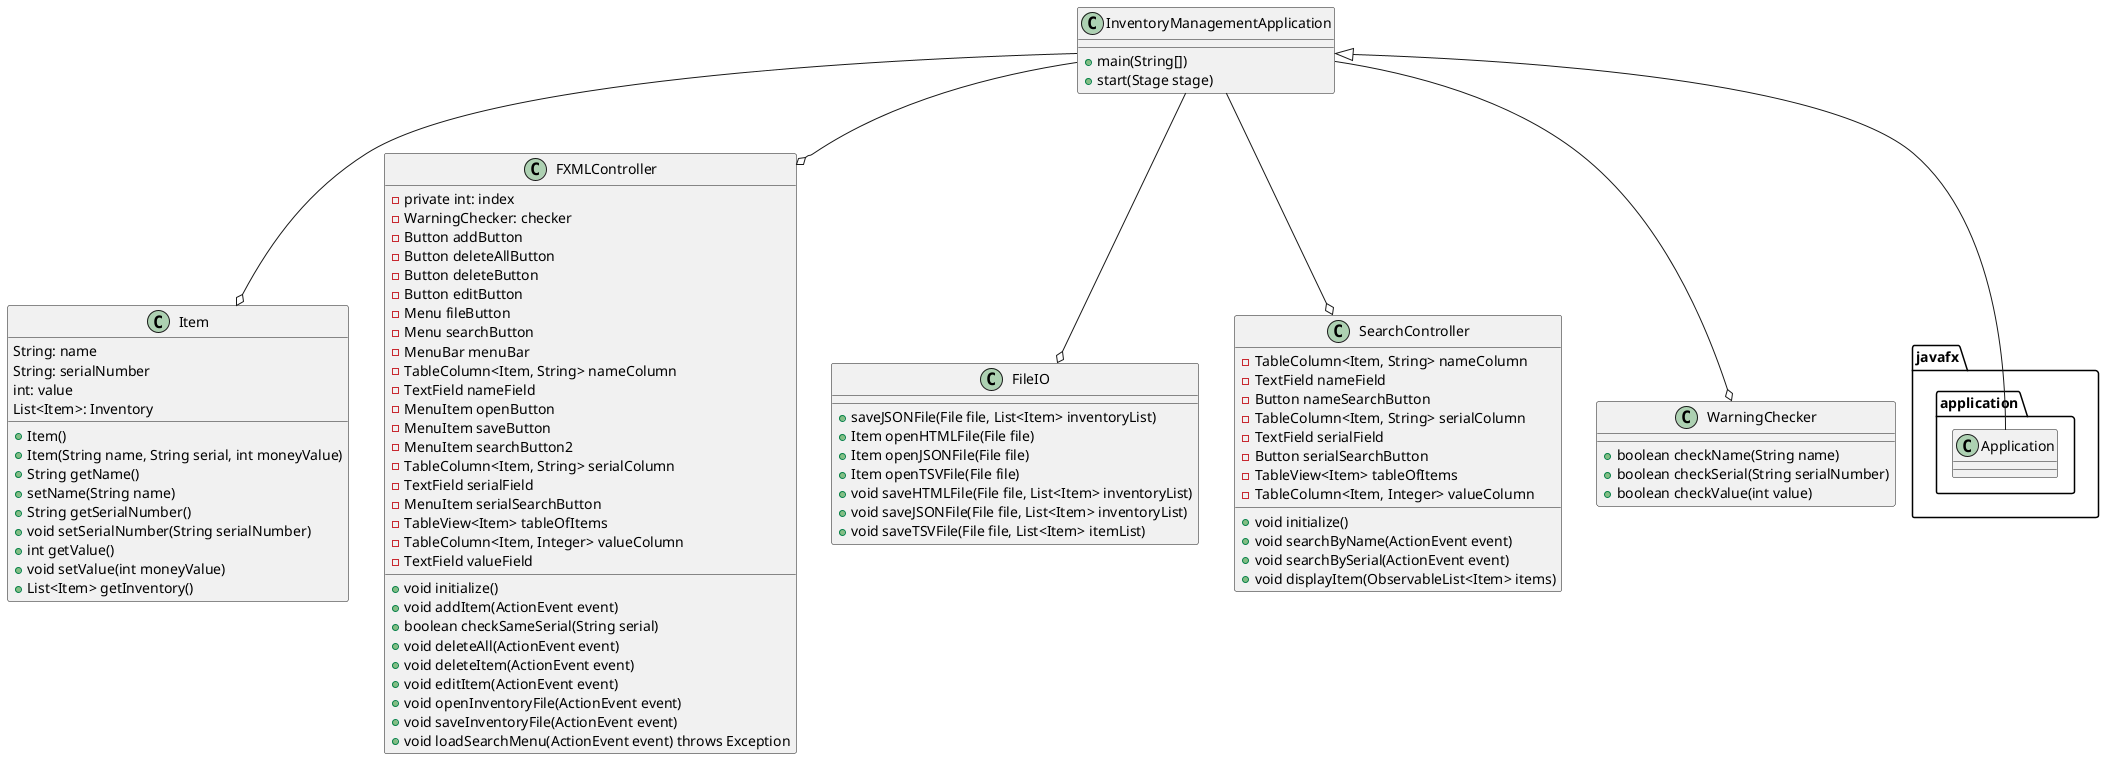 @startuml
'https://plantuml.com/sequence-diagram

class InventoryManagementApplication
{
    +main(String[])
    +start(Stage stage)
}

class Item
{
String: name
String: serialNumber
int: value
List<Item>: Inventory
+Item()
+Item(String name, String serial, int moneyValue)
+String getName()
+setName(String name)
+String getSerialNumber()
+void setSerialNumber(String serialNumber)
+int getValue()
+void setValue(int moneyValue)
+List<Item> getInventory()
}

class FXMLController
{
- private int: index
- WarningChecker: checker
-Button addButton
-Button deleteAllButton
-Button deleteButton
-Button editButton
-Menu fileButton
-Menu searchButton
-MenuBar menuBar
-TableColumn<Item, String> nameColumn
-TextField nameField
-MenuItem openButton
-MenuItem saveButton
-MenuItem searchButton2
-TableColumn<Item, String> serialColumn
-TextField serialField
-MenuItem serialSearchButton
-TableView<Item> tableOfItems
-TableColumn<Item, Integer> valueColumn
-TextField valueField
+void initialize()
+void addItem(ActionEvent event)
+boolean checkSameSerial(String serial)
+void deleteAll(ActionEvent event)
+void deleteItem(ActionEvent event)
+void editItem(ActionEvent event)
+void openInventoryFile(ActionEvent event)
+void saveInventoryFile(ActionEvent event)
+void loadSearchMenu(ActionEvent event) throws Exception
}

class FileIO
{
+saveJSONFile(File file, List<Item> inventoryList)
+Item openHTMLFile(File file)
+Item openJSONFile(File file)
+Item openTSVFile(File file)
+void saveHTMLFile(File file, List<Item> inventoryList)
+void saveJSONFile(File file, List<Item> inventoryList)
+void saveTSVFile(File file, List<Item> itemList)
}

class SearchController
{
-TableColumn<Item, String> nameColumn
-TextField nameField
-Button nameSearchButton
-TableColumn<Item, String> serialColumn
-TextField serialField
-Button serialSearchButton
-TableView<Item> tableOfItems
-TableColumn<Item, Integer> valueColumn
+void initialize()
+void searchByName(ActionEvent event)
+void searchBySerial(ActionEvent event)
+void displayItem(ObservableList<Item> items)

}

class WarningChecker
{
+boolean checkName(String name)
+boolean checkSerial(String serialNumber)
+boolean checkValue(int value)
}

InventoryManagementApplication --o Item
InventoryManagementApplication --o FXMLController
InventoryManagementApplication --o FileIO
InventoryManagementApplication --o SearchController
InventoryManagementApplication --o WarningChecker
InventoryManagementApplication <|-- javafx.application.Application
@enduml